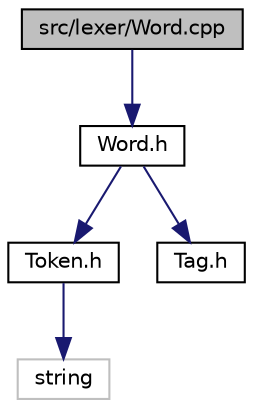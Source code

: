 digraph "src/lexer/Word.cpp"
{
  edge [fontname="Helvetica",fontsize="10",labelfontname="Helvetica",labelfontsize="10"];
  node [fontname="Helvetica",fontsize="10",shape=record];
  Node0 [label="src/lexer/Word.cpp",height=0.2,width=0.4,color="black", fillcolor="grey75", style="filled", fontcolor="black"];
  Node0 -> Node1 [color="midnightblue",fontsize="10",style="solid",fontname="Helvetica"];
  Node1 [label="Word.h",height=0.2,width=0.4,color="black", fillcolor="white", style="filled",URL="$_word_8h.html"];
  Node1 -> Node2 [color="midnightblue",fontsize="10",style="solid",fontname="Helvetica"];
  Node2 [label="Token.h",height=0.2,width=0.4,color="black", fillcolor="white", style="filled",URL="$_token_8h.html"];
  Node2 -> Node3 [color="midnightblue",fontsize="10",style="solid",fontname="Helvetica"];
  Node3 [label="string",height=0.2,width=0.4,color="grey75", fillcolor="white", style="filled"];
  Node1 -> Node4 [color="midnightblue",fontsize="10",style="solid",fontname="Helvetica"];
  Node4 [label="Tag.h",height=0.2,width=0.4,color="black", fillcolor="white", style="filled",URL="$_tag_8h.html"];
}
